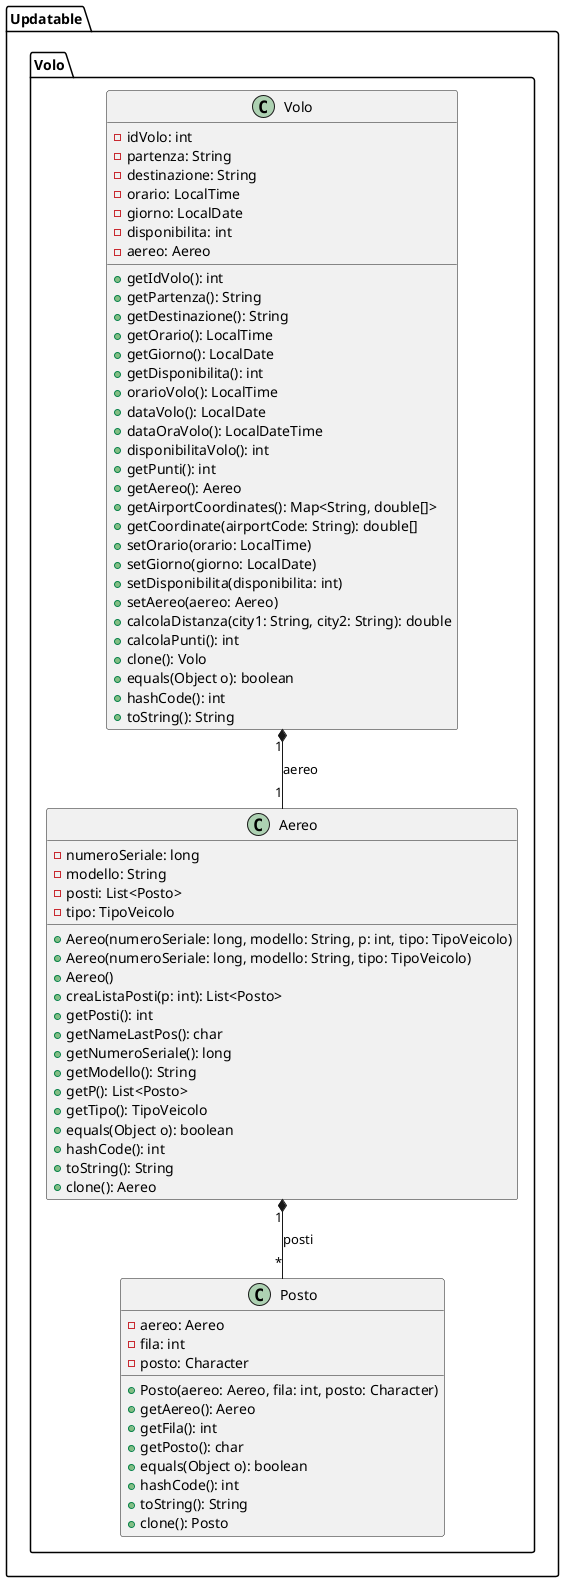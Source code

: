 @startuml

Package Updatable.Volo {

 class Volo {
        - idVolo: int
        - partenza: String
        - destinazione: String
        - orario: LocalTime
        - giorno: LocalDate
        - disponibilita: int
        - aereo: Aereo
        + getIdVolo(): int
        + getPartenza(): String
        + getDestinazione(): String
        + getOrario(): LocalTime
        + getGiorno(): LocalDate
        + getDisponibilita(): int
        + orarioVolo(): LocalTime
        + dataVolo(): LocalDate
        + dataOraVolo(): LocalDateTime
        + disponibilitaVolo(): int
        + getPunti(): int
        + getAereo(): Aereo
        + getAirportCoordinates(): Map<String, double[]>
        + getCoordinate(airportCode: String): double[]
        + setOrario(orario: LocalTime)
        + setGiorno(giorno: LocalDate)
        + setDisponibilita(disponibilita: int)
        + setAereo(aereo: Aereo)
        + calcolaDistanza(city1: String, city2: String): double
        + calcolaPunti(): int
        + clone(): Volo
        + equals(Object o): boolean
        + hashCode(): int
        + toString(): String
    }

 class Aereo {
        - numeroSeriale: long
        - modello: String
        - posti: List<Posto>
        - tipo: TipoVeicolo
        + Aereo(numeroSeriale: long, modello: String, p: int, tipo: TipoVeicolo)
        + Aereo(numeroSeriale: long, modello: String, tipo: TipoVeicolo)
        + Aereo()
        + creaListaPosti(p: int): List<Posto>
        + getPosti(): int
        + getNameLastPos(): char
        + getNumeroSeriale(): long
        + getModello(): String
        + getP(): List<Posto>
        + getTipo(): TipoVeicolo
        + equals(Object o): boolean
        + hashCode(): int
        + toString(): String
        + clone(): Aereo
    }

 class Posto {
        - aereo: Aereo
        - fila: int
        - posto: Character
        + Posto(aereo: Aereo, fila: int, posto: Character)
        + getAereo(): Aereo
        + getFila(): int
        + getPosto(): char
        + equals(Object o): boolean
        + hashCode(): int
        + toString(): String
        + clone(): Posto
    }

 Aereo "1" *-- "*" Posto : "posti"
    Volo "1" *-- "1" Aereo : "aereo"

}

@enduml

